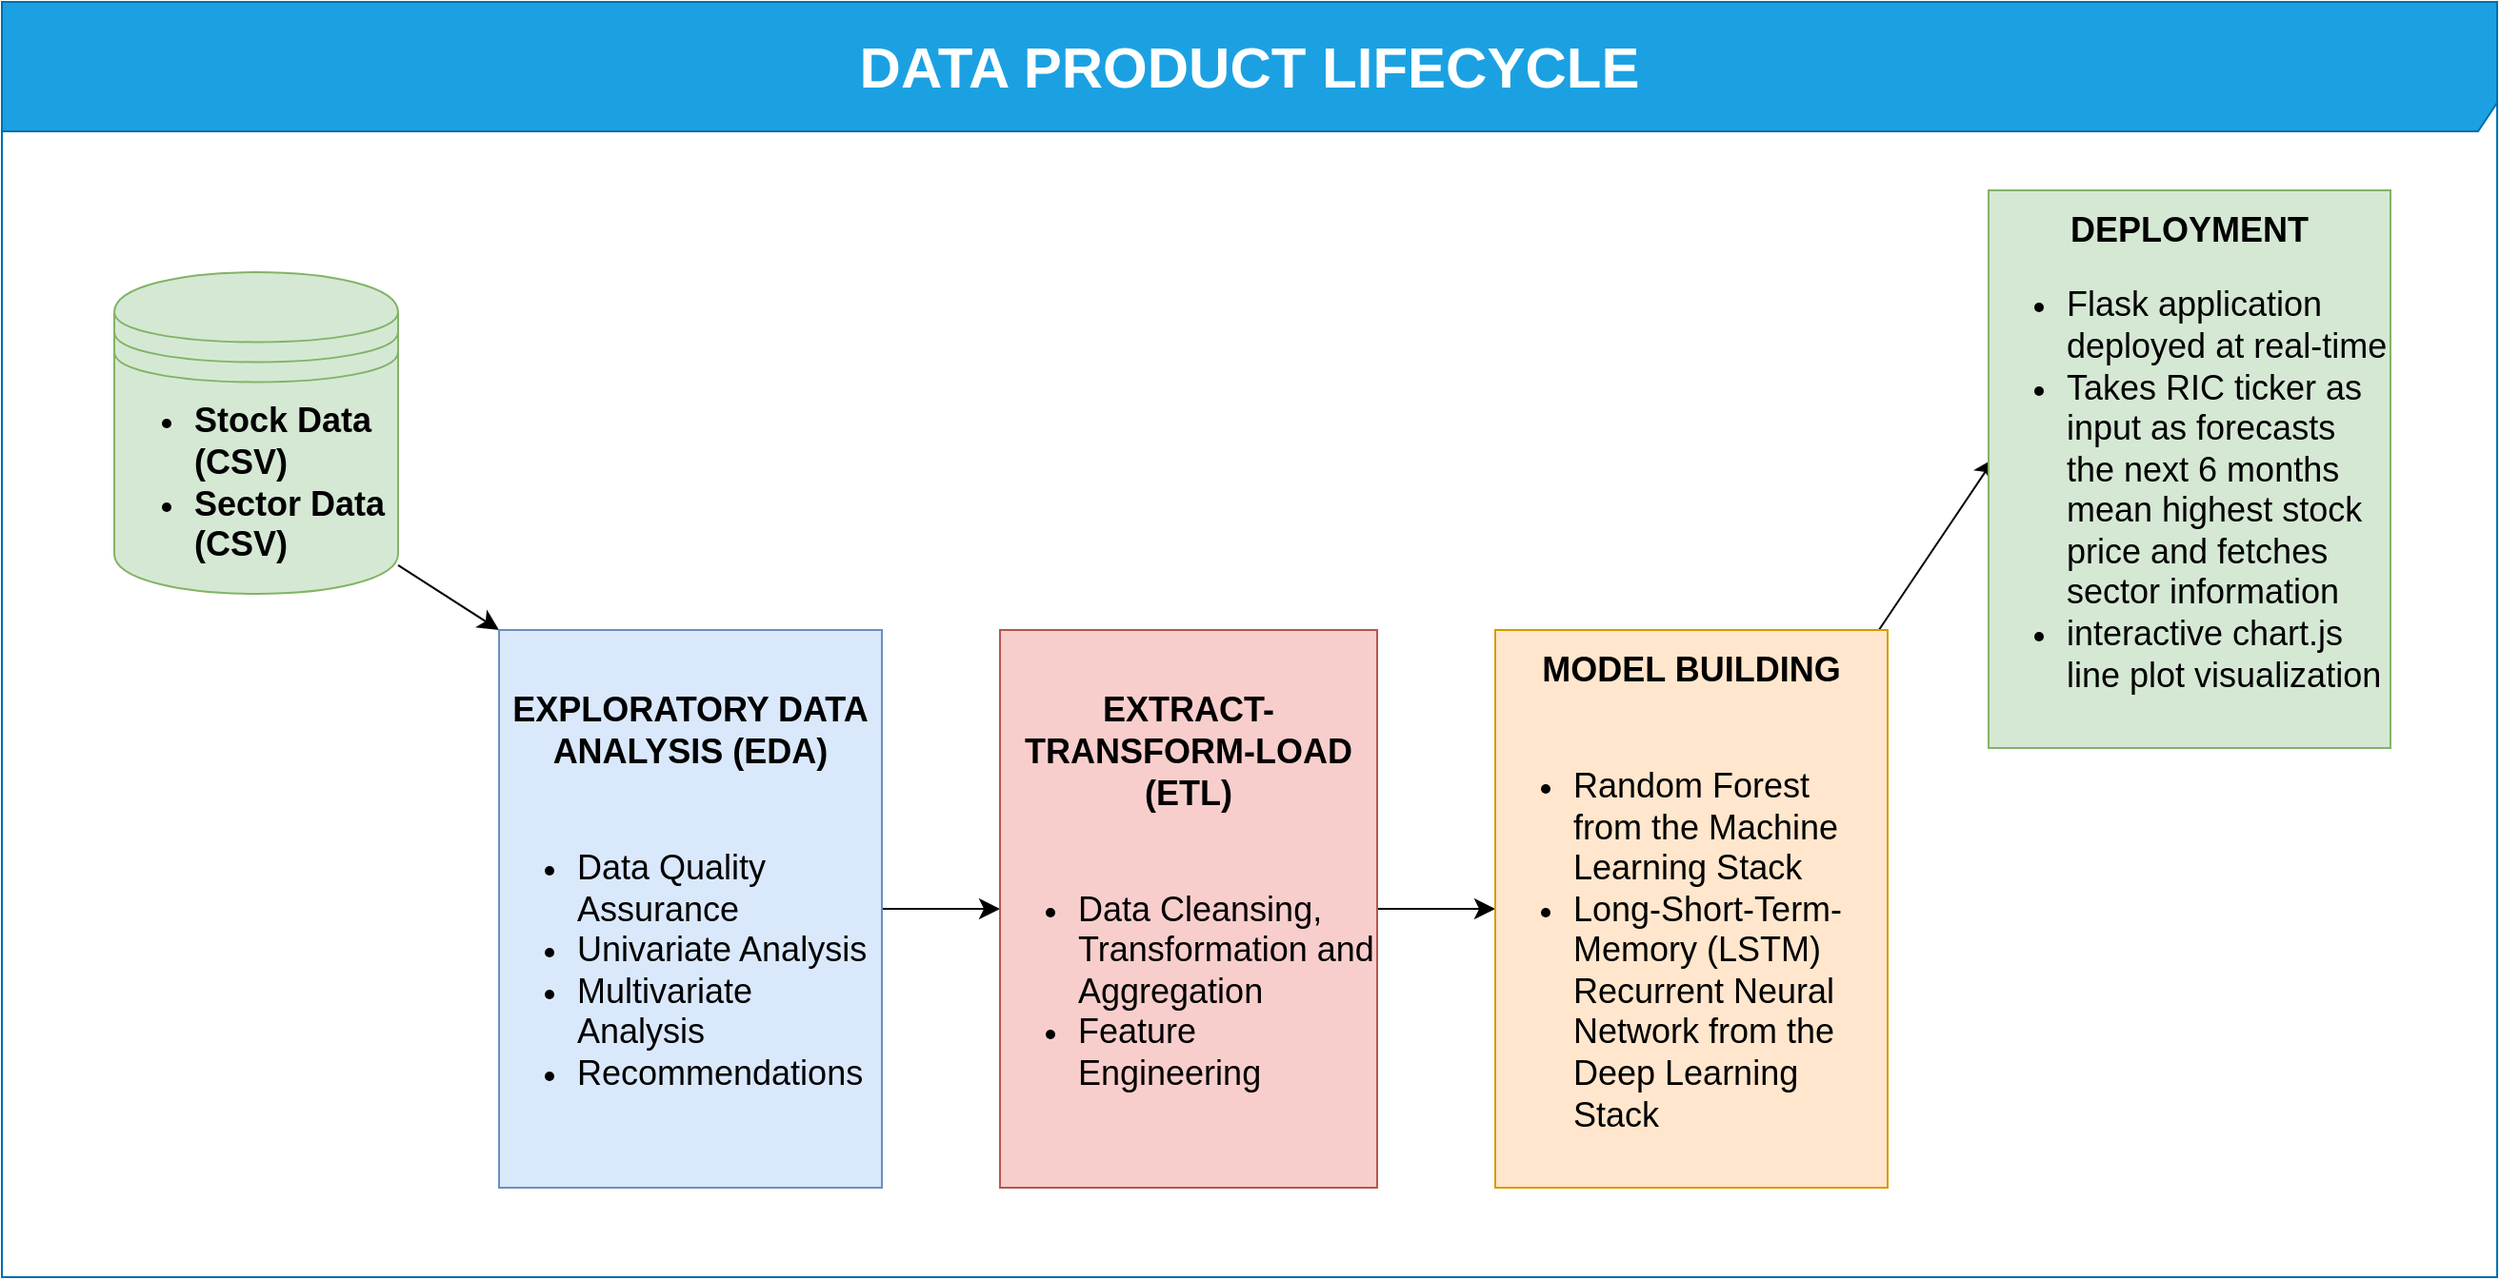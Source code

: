 <mxfile version="22.0.4" type="device">
  <diagram name="Page-1" id="At0TqRYp80sNuyqwLbHh">
    <mxGraphModel dx="2186" dy="1643" grid="0" gridSize="10" guides="1" tooltips="1" connect="1" arrows="1" fold="1" page="0" pageScale="1" pageWidth="1100" pageHeight="850" background="#ffffff" math="0" shadow="0">
      <root>
        <mxCell id="0" />
        <mxCell id="1" parent="0" />
        <mxCell id="Mh_Ixe_aBrSWcDKi_qUv-48" style="edgeStyle=none;curved=1;rounded=0;orthogonalLoop=1;jettySize=auto;html=1;entryX=0;entryY=0;entryDx=0;entryDy=0;fontSize=12;startSize=8;endSize=8;exitX=1;exitY=0.911;exitDx=0;exitDy=0;exitPerimeter=0;" edge="1" parent="1" source="Mh_Ixe_aBrSWcDKi_qUv-10" target="Mh_Ixe_aBrSWcDKi_qUv-32">
          <mxGeometry relative="1" as="geometry" />
        </mxCell>
        <mxCell id="Mh_Ixe_aBrSWcDKi_qUv-10" value="&lt;ul style=&quot;font-size: 18px;&quot;&gt;&lt;li&gt;&lt;b&gt;Stock Data (CSV)&lt;/b&gt;&lt;/li&gt;&lt;li&gt;&lt;b&gt;Sector Data (CSV)&lt;/b&gt;&lt;/li&gt;&lt;/ul&gt;" style="shape=datastore;whiteSpace=wrap;html=1;fontSize=16;align=left;fillColor=#d5e8d4;strokeColor=#82b366;" vertex="1" parent="1">
          <mxGeometry x="-460" y="-386" width="149" height="169" as="geometry" />
        </mxCell>
        <mxCell id="Mh_Ixe_aBrSWcDKi_qUv-49" style="edgeStyle=none;curved=1;rounded=0;orthogonalLoop=1;jettySize=auto;html=1;fontSize=12;startSize=8;endSize=8;" edge="1" parent="1" source="Mh_Ixe_aBrSWcDKi_qUv-32" target="Mh_Ixe_aBrSWcDKi_qUv-33">
          <mxGeometry relative="1" as="geometry" />
        </mxCell>
        <mxCell id="Mh_Ixe_aBrSWcDKi_qUv-32" value="&lt;div style=&quot;font-size: 18px;&quot;&gt;&lt;b style=&quot;background-color: initial;&quot;&gt;&lt;font style=&quot;font-size: 18px;&quot;&gt;EXPLORATORY DATA ANALYSIS (EDA)&lt;/font&gt;&lt;/b&gt;&lt;/div&gt;&lt;div style=&quot;text-align: left; font-size: 18px;&quot;&gt;&lt;b style=&quot;background-color: initial;&quot;&gt;&lt;font style=&quot;font-size: 18px;&quot;&gt;&lt;br&gt;&lt;/font&gt;&lt;/b&gt;&lt;/div&gt;&lt;div style=&quot;font-size: 18px;&quot;&gt;&lt;ul style=&quot;&quot;&gt;&lt;li style=&quot;text-align: left;&quot;&gt;&lt;span style=&quot;background-color: initial;&quot;&gt;&lt;font style=&quot;font-size: 18px;&quot;&gt;Data Quality Assurance&lt;/font&gt;&lt;/span&gt;&lt;/li&gt;&lt;li style=&quot;text-align: left;&quot;&gt;&lt;span style=&quot;background-color: initial;&quot;&gt;&lt;font style=&quot;font-size: 18px;&quot;&gt;Univariate Analysis&lt;/font&gt;&lt;/span&gt;&lt;/li&gt;&lt;li style=&quot;text-align: left;&quot;&gt;&lt;span style=&quot;background-color: initial;&quot;&gt;&lt;font style=&quot;font-size: 18px;&quot;&gt;Multivariate Analysis&amp;nbsp;&lt;/font&gt;&lt;/span&gt;&lt;/li&gt;&lt;li style=&quot;text-align: left;&quot;&gt;&lt;span style=&quot;background-color: initial;&quot;&gt;&lt;font style=&quot;font-size: 18px;&quot;&gt;Recommendations&lt;/font&gt;&lt;/span&gt;&lt;/li&gt;&lt;/ul&gt;&lt;/div&gt;" style="rounded=0;whiteSpace=wrap;html=1;fontSize=16;fillColor=#dae8fc;strokeColor=#6c8ebf;" vertex="1" parent="1">
          <mxGeometry x="-258" y="-198" width="201" height="293" as="geometry" />
        </mxCell>
        <mxCell id="Mh_Ixe_aBrSWcDKi_qUv-50" style="edgeStyle=none;curved=1;rounded=0;orthogonalLoop=1;jettySize=auto;html=1;entryX=0;entryY=0.5;entryDx=0;entryDy=0;fontSize=12;startSize=8;endSize=8;" edge="1" parent="1" source="Mh_Ixe_aBrSWcDKi_qUv-33" target="Mh_Ixe_aBrSWcDKi_qUv-34">
          <mxGeometry relative="1" as="geometry" />
        </mxCell>
        <mxCell id="Mh_Ixe_aBrSWcDKi_qUv-33" value="&lt;div style=&quot;font-size: 18px;&quot;&gt;&lt;b style=&quot;background-color: initial;&quot;&gt;&lt;font style=&quot;font-size: 18px;&quot;&gt;EXTRACT-TRANSFORM-LOAD (ETL)&lt;/font&gt;&lt;/b&gt;&lt;/div&gt;&lt;div style=&quot;text-align: left; font-size: 18px;&quot;&gt;&lt;b style=&quot;background-color: initial;&quot;&gt;&lt;font style=&quot;font-size: 18px;&quot;&gt;&lt;br&gt;&lt;/font&gt;&lt;/b&gt;&lt;/div&gt;&lt;div style=&quot;font-size: 18px;&quot;&gt;&lt;ul&gt;&lt;li style=&quot;text-align: left;&quot;&gt;&lt;span style=&quot;background-color: initial;&quot;&gt;&lt;font style=&quot;font-size: 18px;&quot;&gt;Data Cleansing, Transformation and Aggregation&lt;/font&gt;&lt;/span&gt;&lt;/li&gt;&lt;li style=&quot;text-align: left;&quot;&gt;&lt;font style=&quot;font-size: 18px;&quot;&gt;Feature Engineering&lt;/font&gt;&lt;/li&gt;&lt;/ul&gt;&lt;/div&gt;" style="rounded=0;whiteSpace=wrap;html=1;fontSize=16;fillColor=#f8cecc;strokeColor=#b85450;" vertex="1" parent="1">
          <mxGeometry x="5" y="-198" width="198" height="293" as="geometry" />
        </mxCell>
        <mxCell id="Mh_Ixe_aBrSWcDKi_qUv-54" style="edgeStyle=none;curved=1;rounded=0;orthogonalLoop=1;jettySize=auto;html=1;fontSize=12;startSize=8;endSize=8;entryX=0.014;entryY=0.481;entryDx=0;entryDy=0;entryPerimeter=0;" edge="1" parent="1" source="Mh_Ixe_aBrSWcDKi_qUv-34" target="Mh_Ixe_aBrSWcDKi_qUv-35">
          <mxGeometry relative="1" as="geometry">
            <mxPoint x="511" y="-253" as="targetPoint" />
          </mxGeometry>
        </mxCell>
        <mxCell id="Mh_Ixe_aBrSWcDKi_qUv-34" value="&lt;div style=&quot;font-size: 18px;&quot;&gt;&lt;b style=&quot;background-color: initial;&quot;&gt;&lt;font style=&quot;font-size: 18px;&quot;&gt;MODEL BUILDING&lt;/font&gt;&lt;/b&gt;&lt;/div&gt;&lt;div style=&quot;text-align: left; font-size: 18px;&quot;&gt;&lt;b style=&quot;background-color: initial;&quot;&gt;&lt;font style=&quot;font-size: 18px;&quot;&gt;&lt;br&gt;&lt;/font&gt;&lt;/b&gt;&lt;/div&gt;&lt;div style=&quot;font-size: 18px;&quot;&gt;&lt;ul&gt;&lt;li style=&quot;text-align: left;&quot;&gt;&lt;span style=&quot;background-color: initial;&quot;&gt;&lt;font style=&quot;font-size: 18px;&quot;&gt;Random Forest from the Machine Learning Stack&amp;nbsp;&amp;nbsp;&lt;/font&gt;&lt;/span&gt;&lt;/li&gt;&lt;li style=&quot;text-align: left;&quot;&gt;&lt;font style=&quot;font-size: 18px;&quot;&gt;Long-Short-Term-Memory (LSTM) Recurrent Neural Network from the Deep Learning Stack&amp;nbsp;&lt;/font&gt;&lt;/li&gt;&lt;/ul&gt;&lt;/div&gt;" style="rounded=0;whiteSpace=wrap;html=1;fontSize=16;fillColor=#ffe6cc;strokeColor=#d79b00;" vertex="1" parent="1">
          <mxGeometry x="265" y="-198" width="206" height="293" as="geometry" />
        </mxCell>
        <mxCell id="Mh_Ixe_aBrSWcDKi_qUv-35" value="&lt;div style=&quot;font-size: 18px;&quot;&gt;&lt;b style=&quot;background-color: initial;&quot;&gt;&lt;font style=&quot;font-size: 18px;&quot;&gt;DEPLOYMENT&lt;/font&gt;&lt;/b&gt;&lt;/div&gt;&lt;div style=&quot;font-size: 18px;&quot;&gt;&lt;ul&gt;&lt;li style=&quot;text-align: left;&quot;&gt;&lt;font style=&quot;font-size: 18px;&quot;&gt;Flask application deployed at real-time&lt;/font&gt;&lt;/li&gt;&lt;li style=&quot;text-align: left;&quot;&gt;&lt;font style=&quot;font-size: 18px;&quot;&gt;Takes RIC ticker as input as forecasts the next 6 months mean highest stock price and fetches sector information&lt;/font&gt;&lt;/li&gt;&lt;li style=&quot;text-align: left;&quot;&gt;&lt;font style=&quot;font-size: 18px;&quot;&gt;interactive chart.js line plot visualization&lt;/font&gt;&lt;/li&gt;&lt;/ul&gt;&lt;/div&gt;" style="rounded=0;whiteSpace=wrap;html=1;fontSize=16;fillColor=#d5e8d4;strokeColor=#82b366;" vertex="1" parent="1">
          <mxGeometry x="524" y="-429" width="211" height="293" as="geometry" />
        </mxCell>
        <mxCell id="Mh_Ixe_aBrSWcDKi_qUv-55" value="&lt;font size=&quot;1&quot; style=&quot;&quot;&gt;&lt;b style=&quot;font-size: 30px;&quot;&gt;DATA PRODUCT LIFECYCLE&lt;/b&gt;&lt;/font&gt;" style="shape=umlFrame;whiteSpace=wrap;html=1;pointerEvents=0;fontSize=16;width=1310;height=68;fillColor=#1ba1e2;strokeColor=#006EAF;fontColor=#ffffff;" vertex="1" parent="1">
          <mxGeometry x="-519" y="-528" width="1310" height="670" as="geometry" />
        </mxCell>
      </root>
    </mxGraphModel>
  </diagram>
</mxfile>
